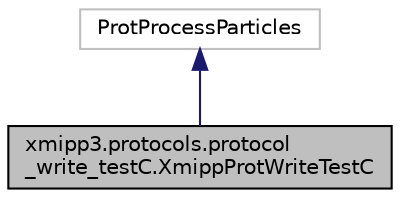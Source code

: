 digraph "xmipp3.protocols.protocol_write_testC.XmippProtWriteTestC"
{
  edge [fontname="Helvetica",fontsize="10",labelfontname="Helvetica",labelfontsize="10"];
  node [fontname="Helvetica",fontsize="10",shape=record];
  Node0 [label="xmipp3.protocols.protocol\l_write_testC.XmippProtWriteTestC",height=0.2,width=0.4,color="black", fillcolor="grey75", style="filled", fontcolor="black"];
  Node1 -> Node0 [dir="back",color="midnightblue",fontsize="10",style="solid",fontname="Helvetica"];
  Node1 [label="ProtProcessParticles",height=0.2,width=0.4,color="grey75", fillcolor="white", style="filled"];
}
